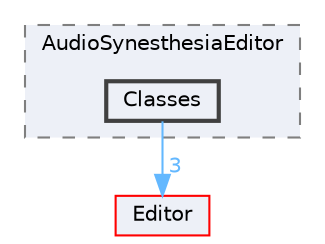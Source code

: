 digraph "Classes"
{
 // INTERACTIVE_SVG=YES
 // LATEX_PDF_SIZE
  bgcolor="transparent";
  edge [fontname=Helvetica,fontsize=10,labelfontname=Helvetica,labelfontsize=10];
  node [fontname=Helvetica,fontsize=10,shape=box,height=0.2,width=0.4];
  compound=true
  subgraph clusterdir_2e8db915985f74445337703f6653e1a5 {
    graph [ bgcolor="#edf0f7", pencolor="grey50", label="AudioSynesthesiaEditor", fontname=Helvetica,fontsize=10 style="filled,dashed", URL="dir_2e8db915985f74445337703f6653e1a5.html",tooltip=""]
  dir_d6f0112b64facec9133ac3720e6f000d [label="Classes", fillcolor="#edf0f7", color="grey25", style="filled,bold", URL="dir_d6f0112b64facec9133ac3720e6f000d.html",tooltip=""];
  }
  dir_b26507eead720464ba2ac6bbc6dcec5f [label="Editor", fillcolor="#edf0f7", color="red", style="filled", URL="dir_b26507eead720464ba2ac6bbc6dcec5f.html",tooltip=""];
  dir_d6f0112b64facec9133ac3720e6f000d->dir_b26507eead720464ba2ac6bbc6dcec5f [headlabel="3", labeldistance=1.5 headhref="dir_000177_000357.html" href="dir_000177_000357.html" color="steelblue1" fontcolor="steelblue1"];
}

